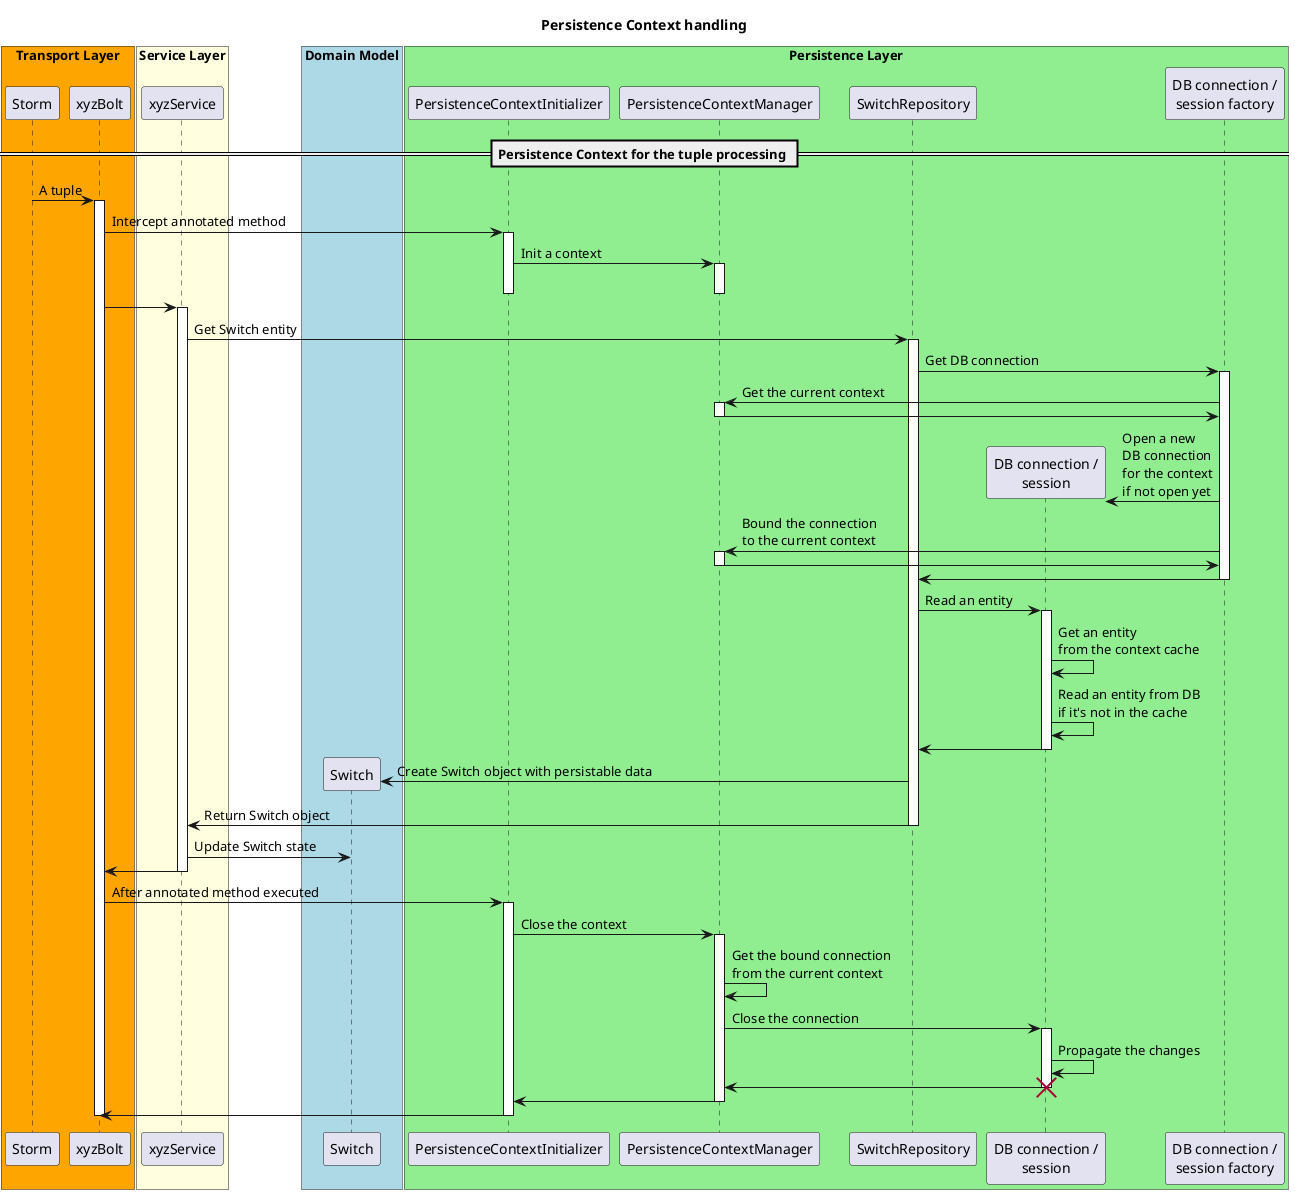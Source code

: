 @startuml

title Persistence Context handling

box "Transport Layer" #Orange
	participant Storm
	participant xyzBolt
end box

box "Service Layer" #LightYellow
	participant xyzService
end box

box "Domain Model" #LightBlue
	participant Switch
end box

box "Persistence Layer" #LightGreen
	participant PersistenceContextInitializer
	participant PersistenceContextManager
	participant SwitchRepository
	participant "DB connection /\nsession" as DB
	participant "DB connection /\nsession factory" as DBFactory
end box

== Persistence Context for the tuple processing ==

Storm -> xyzBolt : A tuple
activate xyzBolt

xyzBolt -> PersistenceContextInitializer : Intercept annotated method
activate PersistenceContextInitializer
PersistenceContextInitializer -> PersistenceContextManager : Init a context
activate PersistenceContextManager
deactivate PersistenceContextManager
deactivate PersistenceContextInitializer

xyzBolt -> xyzService
activate xyzService
xyzService -> SwitchRepository : Get Switch entity
activate SwitchRepository

SwitchRepository -> DBFactory : Get DB connection
activate DBFactory
PersistenceContextManager <- DBFactory : Get the current context
activate PersistenceContextManager
PersistenceContextManager -> DBFactory
deactivate PersistenceContextManager
create DB
DBFactory -> DB : Open a new\nDB connection\nfor the context\nif not open yet
PersistenceContextManager <- DBFactory : Bound the connection\nto the current context
activate PersistenceContextManager
PersistenceContextManager -> DBFactory
deactivate PersistenceContextManager
SwitchRepository <- DBFactory
deactivate DBFactory

SwitchRepository -> DB : Read an entity
activate DB
DB -> DB : Get an entity\nfrom the context cache
DB -> DB : Read an entity from DB\nif it's not in the cache
SwitchRepository <- DB
deactivate DB
create Switch
Switch <- SwitchRepository : Create Switch object with persistable data
xyzService <- SwitchRepository : Return Switch object
deactivate SwitchRepository
xyzService -> Switch : Update Switch state
xyzBolt <- xyzService
deactivate xyzService

xyzBolt -> PersistenceContextInitializer : After annotated method executed
activate PersistenceContextInitializer
PersistenceContextInitializer -> PersistenceContextManager : Close the context
activate PersistenceContextManager
PersistenceContextManager -> PersistenceContextManager : Get the bound connection\nfrom the current context
PersistenceContextManager -> DB : Close the connection
activate DB
DB -> DB : Propagate the changes
PersistenceContextManager <- DB
destroy DB
PersistenceContextInitializer <- PersistenceContextManager
deactivate PersistenceContextManager
xyzBolt <- PersistenceContextInitializer
deactivate PersistenceContextInitializer

deactivate xyzBolt

@enduml